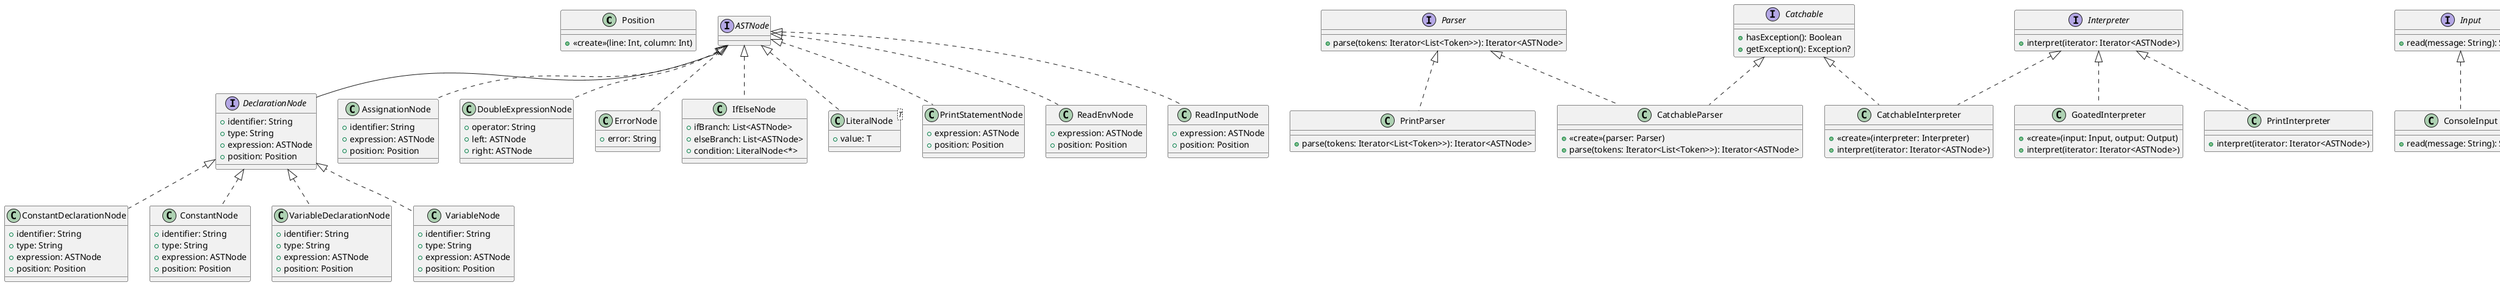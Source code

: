 @startuml

class Position {
    +<<create>>(line: Int, column: Int)
}

interface ASTNode

interface DeclarationNode implements ASTNode {
    +identifier: String
    +type: String
    +expression: ASTNode
    +position: Position
}

class ConstantDeclarationNode implements DeclarationNode {
    +identifier: String
    +type: String
    +expression: ASTNode
    +position: Position
}

class ConstantNode implements DeclarationNode {
    +identifier: String
    +type: String
    +expression: ASTNode
    +position: Position
}

class VariableDeclarationNode implements DeclarationNode {
    +identifier: String
    +type: String
    +expression: ASTNode
    +position: Position
}

class VariableNode implements DeclarationNode {
    +identifier: String
    +type: String
    +expression: ASTNode
    +position: Position
}

class AssignationNode implements ASTNode {
    +identifier: String
    +expression: ASTNode
    +position: Position
}

class DoubleExpressionNode implements ASTNode {
    +operator: String
    +left: ASTNode
    +right: ASTNode
}

class ErrorNode implements ASTNode {
    +error: String
}

class IfElseNode implements ASTNode {
    +ifBranch: List<ASTNode>
    +elseBranch: List<ASTNode>
    +condition: LiteralNode<*>
}

class LiteralNode<T> implements ASTNode {
    +value: T
}

class PrintStatementNode implements ASTNode {
    +expression: ASTNode
    +position: Position
}

class ReadEnvNode implements ASTNode {
    +expression: ASTNode
    +position: Position
}

class ReadInputNode implements ASTNode {
    +expression: ASTNode
    +position: Position
}

interface Catchable {
    +hasException(): Boolean
    +getException(): Exception?
}

interface Parser {
    +parse(tokens: Iterator<List<Token>>): Iterator<ASTNode>
}

class PrintParser implements Parser {
    +parse(tokens: Iterator<List<Token>>): Iterator<ASTNode>
}

class CatchableParser implements Parser, Catchable {
    +<<create>>(parser: Parser)
    +parse(tokens: Iterator<List<Token>>): Iterator<ASTNode>
}

interface Input {
    +read(message: String): String
}

class ConsoleInput implements Input {
    +read(message: String): String
}

interface Output {
    +write(message: String)
}

class ConsoleOutput implements Output {
    +write(message: String)
}

class ReadableOutput implements Output {
    +write(message: String)
    +getOutput(): List<String>
}

interface Interpreter {
    +interpret(iterator: Iterator<ASTNode>)
}

class PrintInterpreter implements Interpreter {
    +interpret(iterator: Iterator<ASTNode>)
}

class GoatedInterpreter implements Interpreter {
    +<<create>>(input: Input, output: Output)
    +interpret(iterator: Iterator<ASTNode>)
}

class CatchableInterpreter implements Interpreter, Catchable {
    +<<create>>(interpreter: Interpreter)
    +interpret(iterator: Iterator<ASTNode>)
}

@enduml
